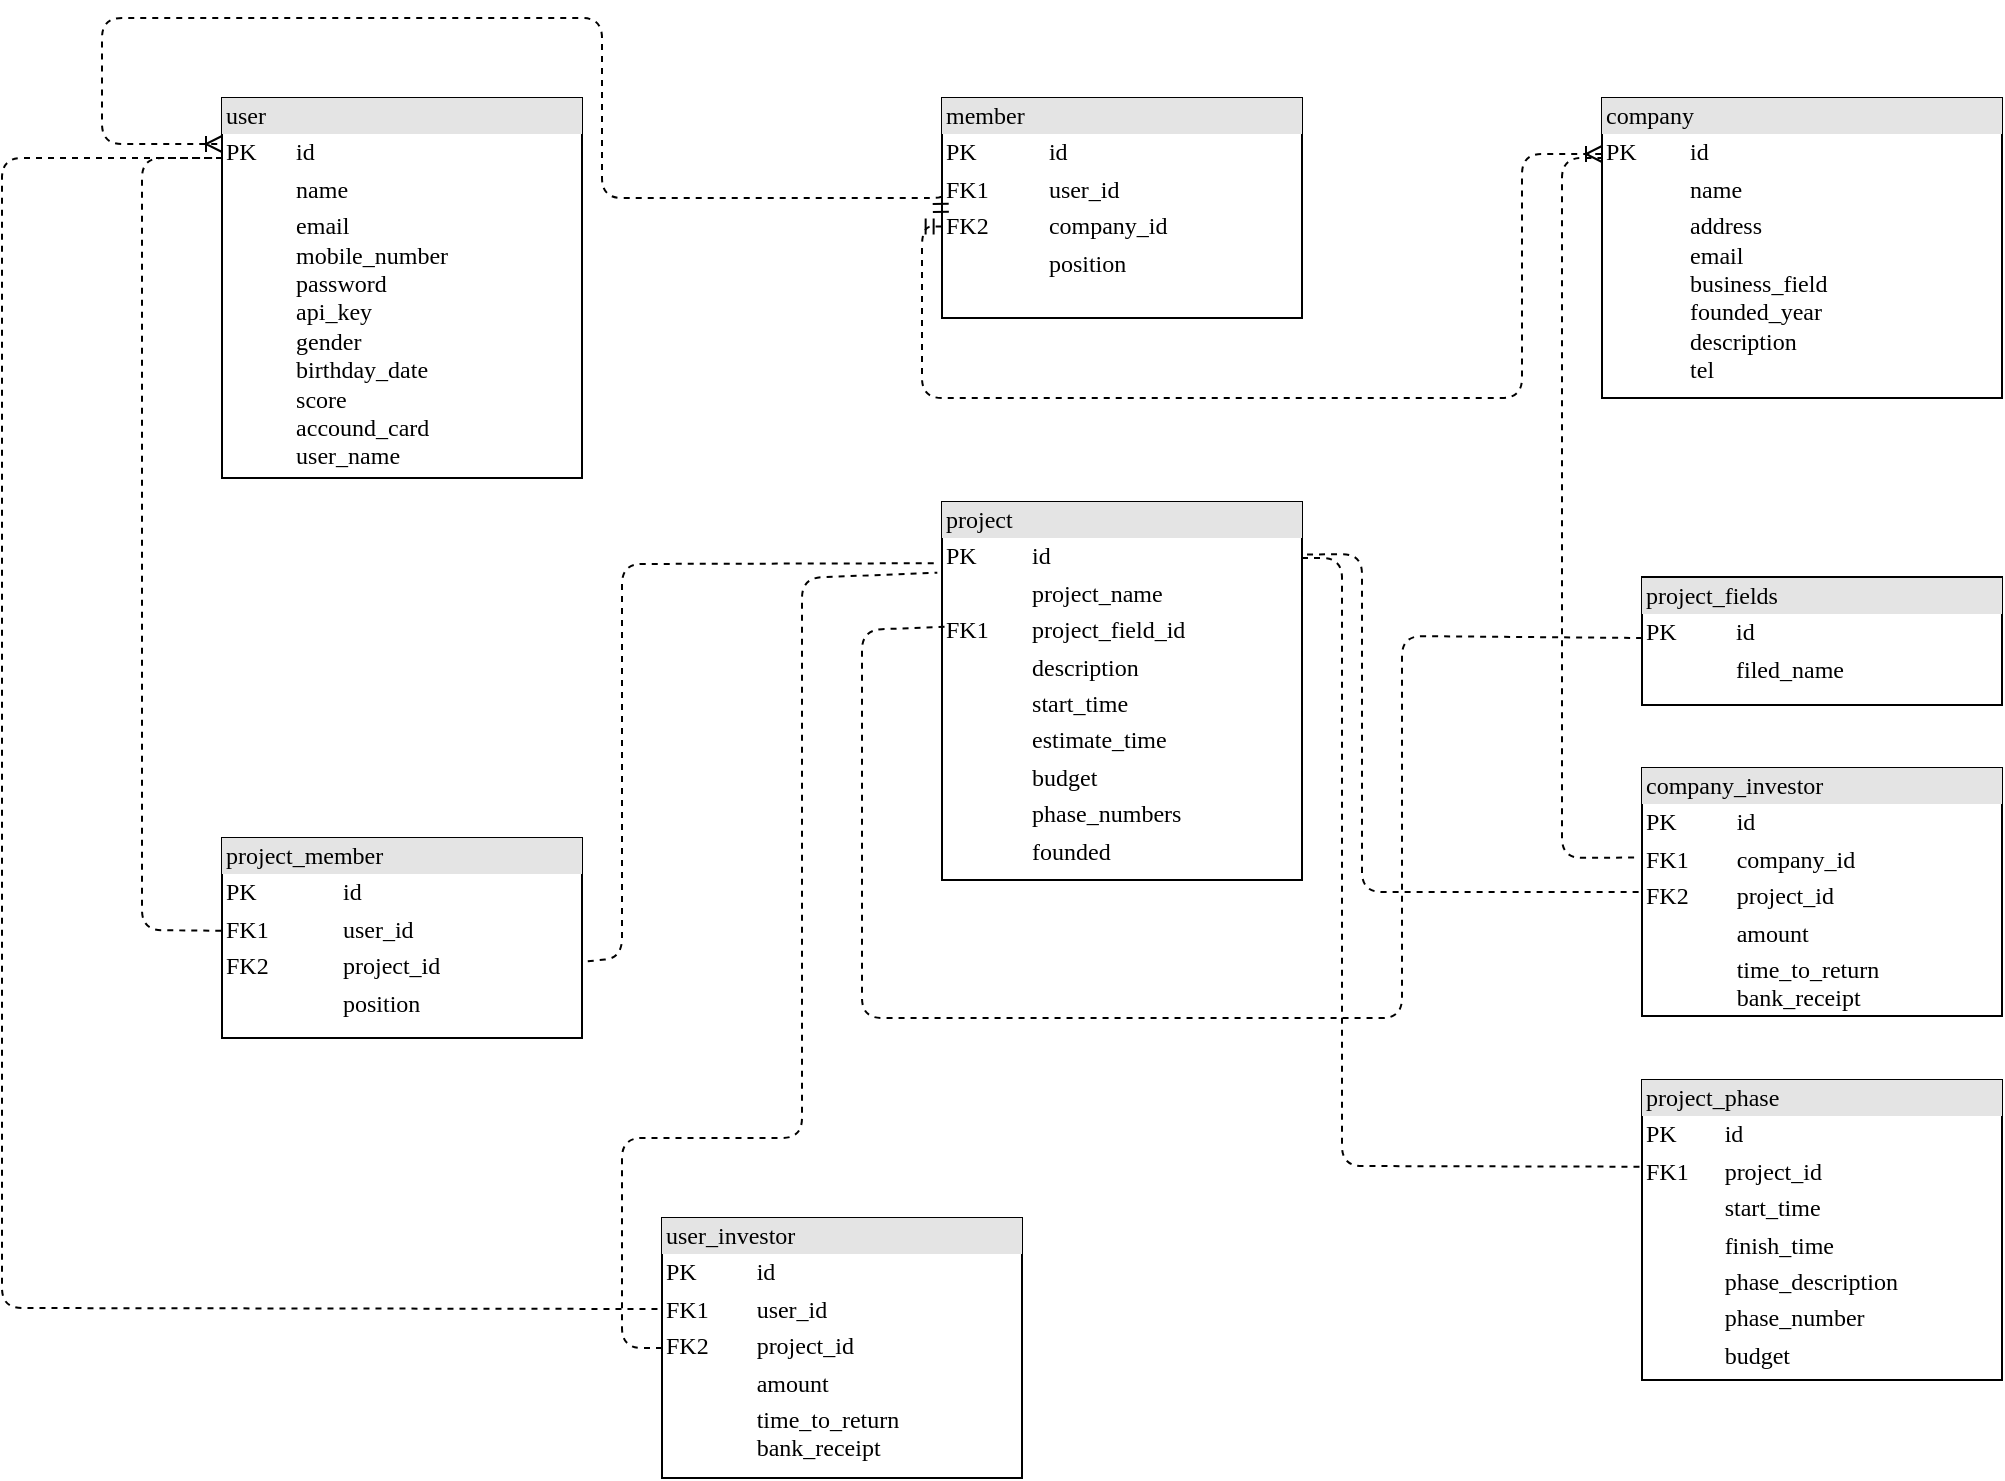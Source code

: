 <mxfile version="10.8.0" type="github"><diagram name="Page-1" id="2ca16b54-16f6-2749-3443-fa8db7711227"><mxGraphModel dx="956" dy="411" grid="1" gridSize="10" guides="1" tooltips="1" connect="1" arrows="1" fold="1" page="1" pageScale="1" pageWidth="1100" pageHeight="850" background="#ffffff" math="0" shadow="0"><root><mxCell id="0"/><mxCell id="1" parent="0"/><mxCell id="2ed32ef02a7f4228-6" value="&lt;div style=&quot;box-sizing: border-box ; width: 100% ; background: #e4e4e4 ; padding: 2px&quot;&gt;project&lt;/div&gt;&lt;table style=&quot;width: 100% ; font-size: 1em&quot; cellpadding=&quot;2&quot; cellspacing=&quot;0&quot;&gt;&lt;tbody&gt;&lt;tr&gt;&lt;td&gt;PK&lt;/td&gt;&lt;td&gt;id&lt;/td&gt;&lt;/tr&gt;&lt;tr&gt;&lt;td&gt;&lt;br&gt;&lt;/td&gt;&lt;td&gt;project_name&lt;/td&gt;&lt;/tr&gt;&lt;tr&gt;&lt;td&gt;FK1&lt;/td&gt;&lt;td&gt;project_field_id&lt;/td&gt;&lt;/tr&gt;&lt;tr&gt;&lt;td&gt;&lt;br&gt;&lt;/td&gt;&lt;td&gt;description&lt;br&gt;&lt;/td&gt;&lt;/tr&gt;&lt;tr&gt;&lt;td&gt;&lt;br&gt;&lt;/td&gt;&lt;td&gt;start_time&lt;br&gt;&lt;/td&gt;&lt;/tr&gt;&lt;tr&gt;&lt;td&gt;&lt;br&gt;&lt;/td&gt;&lt;td&gt;estimate_time&lt;/td&gt;&lt;/tr&gt;&lt;tr&gt;&lt;td&gt;&lt;br&gt;&lt;/td&gt;&lt;td&gt;budget&lt;br&gt;&lt;/td&gt;&lt;/tr&gt;&lt;tr&gt;&lt;td&gt;&lt;br&gt;&lt;/td&gt;&lt;td&gt;phase_numbers&lt;br&gt;&lt;/td&gt;&lt;/tr&gt;&lt;tr&gt;&lt;td&gt;&lt;br&gt;&lt;/td&gt;&lt;td&gt;founded&lt;br&gt;&lt;/td&gt;&lt;/tr&gt;&lt;tr&gt;&lt;td&gt;&lt;br&gt;&lt;/td&gt;&lt;td&gt;&lt;br&gt;&lt;/td&gt;&lt;/tr&gt;&lt;/tbody&gt;&lt;/table&gt;" style="verticalAlign=top;align=left;overflow=fill;html=1;rounded=0;shadow=0;comic=0;labelBackgroundColor=none;strokeColor=#000000;strokeWidth=1;fillColor=#ffffff;fontFamily=Verdana;fontSize=12;fontColor=#000000;" parent="1" vertex="1"><mxGeometry x="600" y="322" width="180" height="189" as="geometry"/></mxCell><mxCell id="2ed32ef02a7f4228-7" value="&lt;div style=&quot;box-sizing: border-box ; width: 100% ; background: #e4e4e4 ; padding: 2px&quot;&gt;user_investor&lt;/div&gt;&lt;table style=&quot;width: 100% ; font-size: 1em&quot; cellpadding=&quot;2&quot; cellspacing=&quot;0&quot;&gt;&lt;tbody&gt;&lt;tr&gt;&lt;td&gt;PK&lt;/td&gt;&lt;td&gt;id&lt;/td&gt;&lt;/tr&gt;&lt;tr&gt;&lt;td&gt;FK1&lt;/td&gt;&lt;td&gt;user_id&lt;/td&gt;&lt;/tr&gt;&lt;tr&gt;&lt;td&gt;FK2&lt;/td&gt;&lt;td&gt;project_id&lt;/td&gt;&lt;/tr&gt;&lt;tr&gt;&lt;td&gt;&lt;br&gt;&lt;/td&gt;&lt;td&gt;amount&lt;br&gt;&lt;/td&gt;&lt;/tr&gt;&lt;tr&gt;&lt;td&gt;&lt;br&gt;&lt;/td&gt;&lt;td&gt;time_to_return&lt;br&gt;bank_receipt&lt;/td&gt;&lt;/tr&gt;&lt;/tbody&gt;&lt;/table&gt;" style="verticalAlign=top;align=left;overflow=fill;html=1;rounded=0;shadow=0;comic=0;labelBackgroundColor=none;strokeColor=#000000;strokeWidth=1;fillColor=#ffffff;fontFamily=Verdana;fontSize=12;fontColor=#000000;" parent="1" vertex="1"><mxGeometry x="460" y="680" width="180" height="130" as="geometry"/></mxCell><mxCell id="2ed32ef02a7f4228-9" value="&lt;div style=&quot;box-sizing: border-box ; width: 100% ; background: #e4e4e4 ; padding: 2px&quot;&gt;company&lt;/div&gt;&lt;table style=&quot;width: 100% ; font-size: 1em&quot; cellpadding=&quot;2&quot; cellspacing=&quot;0&quot;&gt;&lt;tbody&gt;&lt;tr&gt;&lt;td&gt;PK&lt;/td&gt;&lt;td&gt;id&lt;/td&gt;&lt;/tr&gt;&lt;tr&gt;&lt;td&gt;&lt;br&gt;&lt;/td&gt;&lt;td&gt;name&lt;/td&gt;&lt;/tr&gt;&lt;tr&gt;&lt;td&gt;&lt;/td&gt;&lt;td&gt;address&lt;br&gt;email&lt;br&gt;business_field&lt;br&gt;founded_year&lt;br&gt;description&lt;br&gt;tel&lt;br&gt;&lt;br&gt;&lt;br&gt;&lt;br&gt;&lt;/td&gt;&lt;/tr&gt;&lt;/tbody&gt;&lt;/table&gt;" style="verticalAlign=top;align=left;overflow=fill;html=1;rounded=0;shadow=0;comic=0;labelBackgroundColor=none;strokeColor=#000000;strokeWidth=1;fillColor=#ffffff;fontFamily=Verdana;fontSize=12;fontColor=#000000;" parent="1" vertex="1"><mxGeometry x="930" y="120" width="200" height="150" as="geometry"/></mxCell><mxCell id="2ed32ef02a7f4228-21" style="edgeStyle=orthogonalEdgeStyle;html=1;dashed=1;labelBackgroundColor=none;startArrow=ERmandOne;endArrow=ERoneToMany;fontFamily=Verdana;fontSize=12;align=left;exitX=-0.001;exitY=0.584;exitDx=0;exitDy=0;exitPerimeter=0;" parent="1" source="2ed32ef02a7f4228-10" edge="1"><mxGeometry relative="1" as="geometry"><mxPoint x="930" y="148" as="targetPoint"/><Array as="points"><mxPoint x="590" y="185"/><mxPoint x="590" y="270"/><mxPoint x="890" y="270"/><mxPoint x="890" y="148"/></Array></mxGeometry></mxCell><mxCell id="2ed32ef02a7f4228-10" value="&lt;div style=&quot;box-sizing: border-box ; width: 100% ; background: #e4e4e4 ; padding: 2px&quot;&gt;member&lt;/div&gt;&lt;table style=&quot;width: 100% ; font-size: 1em&quot; cellpadding=&quot;2&quot; cellspacing=&quot;0&quot;&gt;&lt;tbody&gt;&lt;tr&gt;&lt;td&gt;PK&lt;/td&gt;&lt;td&gt;id&lt;/td&gt;&lt;/tr&gt;&lt;tr&gt;&lt;td&gt;FK1&lt;/td&gt;&lt;td&gt;user_id&lt;/td&gt;&lt;/tr&gt;&lt;tr&gt;&lt;td&gt;FK2&lt;/td&gt;&lt;td&gt;company_id&lt;/td&gt;&lt;/tr&gt;&lt;tr&gt;&lt;td&gt;&lt;br&gt;&lt;/td&gt;&lt;td&gt;position&lt;/td&gt;&lt;/tr&gt;&lt;tr&gt;&lt;td&gt;&lt;br&gt;&lt;/td&gt;&lt;td&gt;&lt;br&gt;&lt;/td&gt;&lt;/tr&gt;&lt;tr&gt;&lt;td&gt;&lt;br&gt;&lt;/td&gt;&lt;td&gt;&lt;br&gt;&lt;/td&gt;&lt;/tr&gt;&lt;tr&gt;&lt;td&gt;&lt;br&gt;&lt;/td&gt;&lt;td&gt;&lt;br&gt;&lt;/td&gt;&lt;/tr&gt;&lt;tr&gt;&lt;td&gt;&lt;br&gt;&lt;/td&gt;&lt;td&gt;&lt;br&gt;&lt;/td&gt;&lt;/tr&gt;&lt;tr&gt;&lt;td&gt;&lt;br&gt;&lt;/td&gt;&lt;td&gt;&lt;br&gt;&lt;/td&gt;&lt;/tr&gt;&lt;tr&gt;&lt;td&gt;&lt;br&gt;&lt;/td&gt;&lt;td&gt;&lt;br&gt;&lt;/td&gt;&lt;/tr&gt;&lt;tr&gt;&lt;td&gt;&lt;br&gt;&lt;/td&gt;&lt;td&gt;&lt;br&gt;&lt;/td&gt;&lt;/tr&gt;&lt;tr&gt;&lt;td&gt;&lt;br&gt;&lt;/td&gt;&lt;td&gt;&lt;br&gt;&lt;/td&gt;&lt;/tr&gt;&lt;/tbody&gt;&lt;/table&gt;" style="verticalAlign=top;align=left;overflow=fill;html=1;rounded=0;shadow=0;comic=0;labelBackgroundColor=none;strokeColor=#000000;strokeWidth=1;fillColor=#ffffff;fontFamily=Verdana;fontSize=12;fontColor=#000000;" parent="1" vertex="1"><mxGeometry x="600" y="120" width="180" height="110" as="geometry"/></mxCell><mxCell id="2ed32ef02a7f4228-11" value="&lt;div style=&quot;box-sizing: border-box ; width: 100% ; background: #e4e4e4 ; padding: 2px&quot;&gt;user&lt;/div&gt;&lt;table style=&quot;width: 100% ; font-size: 1em&quot; cellpadding=&quot;2&quot; cellspacing=&quot;0&quot;&gt;&lt;tbody&gt;&lt;tr&gt;&lt;td&gt;PK&lt;/td&gt;&lt;td&gt;id&lt;/td&gt;&lt;/tr&gt;&lt;tr&gt;&lt;td&gt;&lt;br&gt;&lt;/td&gt;&lt;td&gt;name&lt;/td&gt;&lt;/tr&gt;&lt;tr&gt;&lt;td&gt;&lt;/td&gt;&lt;td&gt;email&lt;br&gt;mobile_number&lt;br&gt;password&lt;br&gt;api_key&lt;br&gt;gender&lt;br&gt;birthday_date&lt;br&gt;score&lt;br&gt;accound_card&lt;br&gt;user_name&lt;br&gt;&lt;br&gt;&lt;/td&gt;&lt;/tr&gt;&lt;/tbody&gt;&lt;/table&gt;" style="verticalAlign=top;align=left;overflow=fill;html=1;rounded=0;shadow=0;comic=0;labelBackgroundColor=none;strokeColor=#000000;strokeWidth=1;fillColor=#ffffff;fontFamily=Verdana;fontSize=12;fontColor=#000000;" parent="1" vertex="1"><mxGeometry x="240" y="120" width="180" height="190" as="geometry"/></mxCell><mxCell id="DNjj_c0wr-EFN8XG4xnX-4" style="edgeStyle=orthogonalEdgeStyle;html=1;dashed=1;labelBackgroundColor=none;startArrow=ERmandOne;endArrow=ERoneToMany;fontFamily=Verdana;fontSize=12;align=left;exitX=-0.004;exitY=0.445;exitDx=0;exitDy=0;exitPerimeter=0;" parent="1" source="2ed32ef02a7f4228-10" edge="1"><mxGeometry relative="1" as="geometry"><mxPoint x="590" y="170" as="sourcePoint"/><mxPoint x="240" y="143" as="targetPoint"/><Array as="points"><mxPoint x="599" y="170"/><mxPoint x="430" y="170"/><mxPoint x="430" y="80"/><mxPoint x="180" y="80"/><mxPoint x="180" y="143"/></Array></mxGeometry></mxCell><mxCell id="DNjj_c0wr-EFN8XG4xnX-5" value="&lt;div style=&quot;box-sizing: border-box ; width: 100% ; background: #e4e4e4 ; padding: 2px&quot;&gt;project_fields&lt;/div&gt;&lt;table style=&quot;width: 100% ; font-size: 1em&quot; cellpadding=&quot;2&quot; cellspacing=&quot;0&quot;&gt;&lt;tbody&gt;&lt;tr&gt;&lt;td&gt;PK&lt;/td&gt;&lt;td&gt;id&lt;/td&gt;&lt;/tr&gt;&lt;tr&gt;&lt;td&gt;&lt;br&gt;&lt;/td&gt;&lt;td&gt;filed_name&lt;/td&gt;&lt;/tr&gt;&lt;tr&gt;&lt;td&gt;&lt;/td&gt;&lt;td&gt;&lt;br&gt;&lt;/td&gt;&lt;/tr&gt;&lt;tr&gt;&lt;td&gt;&lt;br&gt;&lt;/td&gt;&lt;td&gt;&lt;br&gt;&lt;/td&gt;&lt;/tr&gt;&lt;tr&gt;&lt;td&gt;&lt;br&gt;&lt;/td&gt;&lt;td&gt;&lt;br&gt;&lt;/td&gt;&lt;/tr&gt;&lt;/tbody&gt;&lt;/table&gt;" style="verticalAlign=top;align=left;overflow=fill;html=1;rounded=0;shadow=0;comic=0;labelBackgroundColor=none;strokeColor=#000000;strokeWidth=1;fillColor=#ffffff;fontFamily=Verdana;fontSize=12;fontColor=#000000;" parent="1" vertex="1"><mxGeometry x="950" y="359.5" width="180" height="64" as="geometry"/></mxCell><mxCell id="DNjj_c0wr-EFN8XG4xnX-6" value="" style="endArrow=none;dashed=1;html=1;exitX=0.007;exitY=0.33;exitDx=0;exitDy=0;exitPerimeter=0;" parent="1" source="2ed32ef02a7f4228-6" edge="1"><mxGeometry width="50" height="50" relative="1" as="geometry"><mxPoint x="170" y="860" as="sourcePoint"/><mxPoint x="950" y="390" as="targetPoint"/><Array as="points"><mxPoint x="560" y="386"/><mxPoint x="560" y="480"/><mxPoint x="560" y="580"/><mxPoint x="730" y="580"/><mxPoint x="830" y="580"/><mxPoint x="830" y="389"/></Array></mxGeometry></mxCell><mxCell id="DNjj_c0wr-EFN8XG4xnX-8" value="&lt;div style=&quot;box-sizing: border-box ; width: 100% ; background: #e4e4e4 ; padding: 2px&quot;&gt;project_member&lt;/div&gt;&lt;table style=&quot;width: 100% ; font-size: 1em&quot; cellpadding=&quot;2&quot; cellspacing=&quot;0&quot;&gt;&lt;tbody&gt;&lt;tr&gt;&lt;td&gt;PK&lt;/td&gt;&lt;td&gt;id&lt;/td&gt;&lt;/tr&gt;&lt;tr&gt;&lt;td&gt;FK1&lt;/td&gt;&lt;td&gt;user_id&lt;/td&gt;&lt;/tr&gt;&lt;tr&gt;&lt;td&gt;FK2&lt;/td&gt;&lt;td&gt;project_id&lt;/td&gt;&lt;/tr&gt;&lt;tr&gt;&lt;td&gt;&lt;br&gt;&lt;/td&gt;&lt;td&gt;position&lt;br&gt;&lt;/td&gt;&lt;/tr&gt;&lt;tr&gt;&lt;td&gt;&lt;br&gt;&lt;/td&gt;&lt;td&gt;&lt;br&gt;&lt;/td&gt;&lt;/tr&gt;&lt;/tbody&gt;&lt;/table&gt;" style="verticalAlign=top;align=left;overflow=fill;html=1;rounded=0;shadow=0;comic=0;labelBackgroundColor=none;strokeColor=#000000;strokeWidth=1;fillColor=#ffffff;fontFamily=Verdana;fontSize=12;fontColor=#000000;" parent="1" vertex="1"><mxGeometry x="240" y="490" width="180" height="100" as="geometry"/></mxCell><mxCell id="DNjj_c0wr-EFN8XG4xnX-9" value="" style="endArrow=none;dashed=1;html=1;exitX=-0.002;exitY=0.464;exitDx=0;exitDy=0;exitPerimeter=0;" parent="1" source="DNjj_c0wr-EFN8XG4xnX-8" edge="1"><mxGeometry width="50" height="50" relative="1" as="geometry"><mxPoint x="180" y="460" as="sourcePoint"/><mxPoint x="239" y="150" as="targetPoint"/><Array as="points"><mxPoint x="200" y="536"/><mxPoint x="200" y="150"/><mxPoint x="220" y="150"/></Array></mxGeometry></mxCell><mxCell id="DNjj_c0wr-EFN8XG4xnX-10" value="" style="endArrow=none;dashed=1;html=1;exitX=1.016;exitY=0.616;exitDx=0;exitDy=0;exitPerimeter=0;entryX=-0.019;entryY=0.162;entryDx=0;entryDy=0;entryPerimeter=0;" parent="1" source="DNjj_c0wr-EFN8XG4xnX-8" target="2ed32ef02a7f4228-6" edge="1"><mxGeometry width="50" height="50" relative="1" as="geometry"><mxPoint x="440" y="600" as="sourcePoint"/><mxPoint x="490" y="550" as="targetPoint"/><Array as="points"><mxPoint x="440" y="550"/><mxPoint x="440" y="353"/></Array></mxGeometry></mxCell><mxCell id="DNjj_c0wr-EFN8XG4xnX-27" value="&lt;div style=&quot;box-sizing: border-box ; width: 100% ; background: #e4e4e4 ; padding: 2px&quot;&gt;company_investor&lt;/div&gt;&lt;table style=&quot;width: 100% ; font-size: 1em&quot; cellpadding=&quot;2&quot; cellspacing=&quot;0&quot;&gt;&lt;tbody&gt;&lt;tr&gt;&lt;td&gt;PK&lt;/td&gt;&lt;td&gt;id&lt;/td&gt;&lt;/tr&gt;&lt;tr&gt;&lt;td&gt;FK1&lt;/td&gt;&lt;td&gt;company_id&lt;/td&gt;&lt;/tr&gt;&lt;tr&gt;&lt;td&gt;FK2&lt;/td&gt;&lt;td&gt;project_id&lt;/td&gt;&lt;/tr&gt;&lt;tr&gt;&lt;td&gt;&lt;br&gt;&lt;/td&gt;&lt;td&gt;amount&lt;br&gt;&lt;/td&gt;&lt;/tr&gt;&lt;tr&gt;&lt;td&gt;&lt;br&gt;&lt;/td&gt;&lt;td&gt;time_to_return&lt;br&gt;bank_receipt&lt;/td&gt;&lt;/tr&gt;&lt;/tbody&gt;&lt;/table&gt;" style="verticalAlign=top;align=left;overflow=fill;html=1;rounded=0;shadow=0;comic=0;labelBackgroundColor=none;strokeColor=#000000;strokeWidth=1;fillColor=#ffffff;fontFamily=Verdana;fontSize=12;fontColor=#000000;" parent="1" vertex="1"><mxGeometry x="950" y="455" width="180" height="124" as="geometry"/></mxCell><mxCell id="DNjj_c0wr-EFN8XG4xnX-28" value="" style="endArrow=none;dashed=1;html=1;entryX=-0.01;entryY=0.35;entryDx=0;entryDy=0;entryPerimeter=0;" parent="1" target="2ed32ef02a7f4228-7" edge="1"><mxGeometry width="50" height="50" relative="1" as="geometry"><mxPoint x="240" y="150" as="sourcePoint"/><mxPoint x="100" y="710" as="targetPoint"/><Array as="points"><mxPoint x="130" y="150"/><mxPoint x="130" y="725"/></Array></mxGeometry></mxCell><mxCell id="DNjj_c0wr-EFN8XG4xnX-29" value="" style="endArrow=none;dashed=1;html=1;entryX=-0.013;entryY=0.187;entryDx=0;entryDy=0;entryPerimeter=0;exitX=0;exitY=0.5;exitDx=0;exitDy=0;" parent="1" source="2ed32ef02a7f4228-7" target="2ed32ef02a7f4228-6" edge="1"><mxGeometry width="50" height="50" relative="1" as="geometry"><mxPoint x="440" y="740" as="sourcePoint"/><mxPoint x="520" y="381" as="targetPoint"/><Array as="points"><mxPoint x="440" y="745"/><mxPoint x="440" y="640"/><mxPoint x="530" y="640"/><mxPoint x="530" y="360"/></Array></mxGeometry></mxCell><mxCell id="DNjj_c0wr-EFN8XG4xnX-31" value="&lt;div style=&quot;box-sizing: border-box ; width: 100% ; background: #e4e4e4 ; padding: 2px&quot;&gt;project_phase&lt;/div&gt;&lt;table style=&quot;width: 100% ; font-size: 1em&quot; cellpadding=&quot;2&quot; cellspacing=&quot;0&quot;&gt;&lt;tbody&gt;&lt;tr&gt;&lt;td&gt;PK&lt;/td&gt;&lt;td&gt;id&lt;/td&gt;&lt;/tr&gt;&lt;tr&gt;&lt;td&gt;FK1&lt;/td&gt;&lt;td&gt;project_id&lt;/td&gt;&lt;/tr&gt;&lt;tr&gt;&lt;td&gt;&lt;br&gt;&lt;/td&gt;&lt;td&gt;start_time&lt;/td&gt;&lt;/tr&gt;&lt;tr&gt;&lt;td&gt;&lt;br&gt;&lt;/td&gt;&lt;td&gt;finish_time&lt;br&gt;&lt;/td&gt;&lt;/tr&gt;&lt;tr&gt;&lt;td&gt;&lt;br&gt;&lt;/td&gt;&lt;td&gt;phase_description&lt;br&gt;&lt;/td&gt;&lt;/tr&gt;&lt;tr&gt;&lt;td&gt;&lt;br&gt;&lt;/td&gt;&lt;td&gt;phase_number&lt;/td&gt;&lt;/tr&gt;&lt;tr&gt;&lt;td&gt;&lt;br&gt;&lt;/td&gt;&lt;td&gt;budget&lt;br&gt;&lt;/td&gt;&lt;/tr&gt;&lt;tr&gt;&lt;td&gt;&lt;br&gt;&lt;/td&gt;&lt;td&gt;&lt;br&gt;&lt;/td&gt;&lt;/tr&gt;&lt;tr&gt;&lt;td&gt;&lt;br&gt;&lt;/td&gt;&lt;td&gt;&lt;br&gt;&lt;/td&gt;&lt;/tr&gt;&lt;tr&gt;&lt;td&gt;&lt;br&gt;&lt;/td&gt;&lt;td&gt;&lt;br&gt;&lt;/td&gt;&lt;/tr&gt;&lt;/tbody&gt;&lt;/table&gt;" style="verticalAlign=top;align=left;overflow=fill;html=1;rounded=0;shadow=0;comic=0;labelBackgroundColor=none;strokeColor=#000000;strokeWidth=1;fillColor=#ffffff;fontFamily=Verdana;fontSize=12;fontColor=#000000;" parent="1" vertex="1"><mxGeometry x="950" y="611" width="180" height="150" as="geometry"/></mxCell><mxCell id="DNjj_c0wr-EFN8XG4xnX-33" value="" style="endArrow=none;dashed=1;html=1;exitX=-0.022;exitY=0.361;exitDx=0;exitDy=0;exitPerimeter=0;" parent="1" source="DNjj_c0wr-EFN8XG4xnX-27" edge="1"><mxGeometry width="50" height="50" relative="1" as="geometry"><mxPoint x="900" y="540" as="sourcePoint"/><mxPoint x="930" y="150" as="targetPoint"/><Array as="points"><mxPoint x="910" y="500"/><mxPoint x="910" y="150"/></Array></mxGeometry></mxCell><mxCell id="DNjj_c0wr-EFN8XG4xnX-34" value="" style="endArrow=none;dashed=1;html=1;entryX=0;entryY=0.5;entryDx=0;entryDy=0;exitX=1.014;exitY=0.139;exitDx=0;exitDy=0;exitPerimeter=0;" parent="1" source="2ed32ef02a7f4228-6" target="DNjj_c0wr-EFN8XG4xnX-27" edge="1"><mxGeometry width="50" height="50" relative="1" as="geometry"><mxPoint x="880" y="560" as="sourcePoint"/><mxPoint x="930" y="510" as="targetPoint"/><Array as="points"><mxPoint x="810" y="348"/><mxPoint x="810" y="517"/></Array></mxGeometry></mxCell><mxCell id="DNjj_c0wr-EFN8XG4xnX-35" value="" style="endArrow=none;dashed=1;html=1;entryX=-0.003;entryY=0.289;entryDx=0;entryDy=0;entryPerimeter=0;" parent="1" target="DNjj_c0wr-EFN8XG4xnX-31" edge="1"><mxGeometry width="50" height="50" relative="1" as="geometry"><mxPoint x="780" y="350" as="sourcePoint"/><mxPoint x="870" y="660" as="targetPoint"/><Array as="points"><mxPoint x="800" y="350"/><mxPoint x="800" y="654"/></Array></mxGeometry></mxCell></root></mxGraphModel></diagram></mxfile>